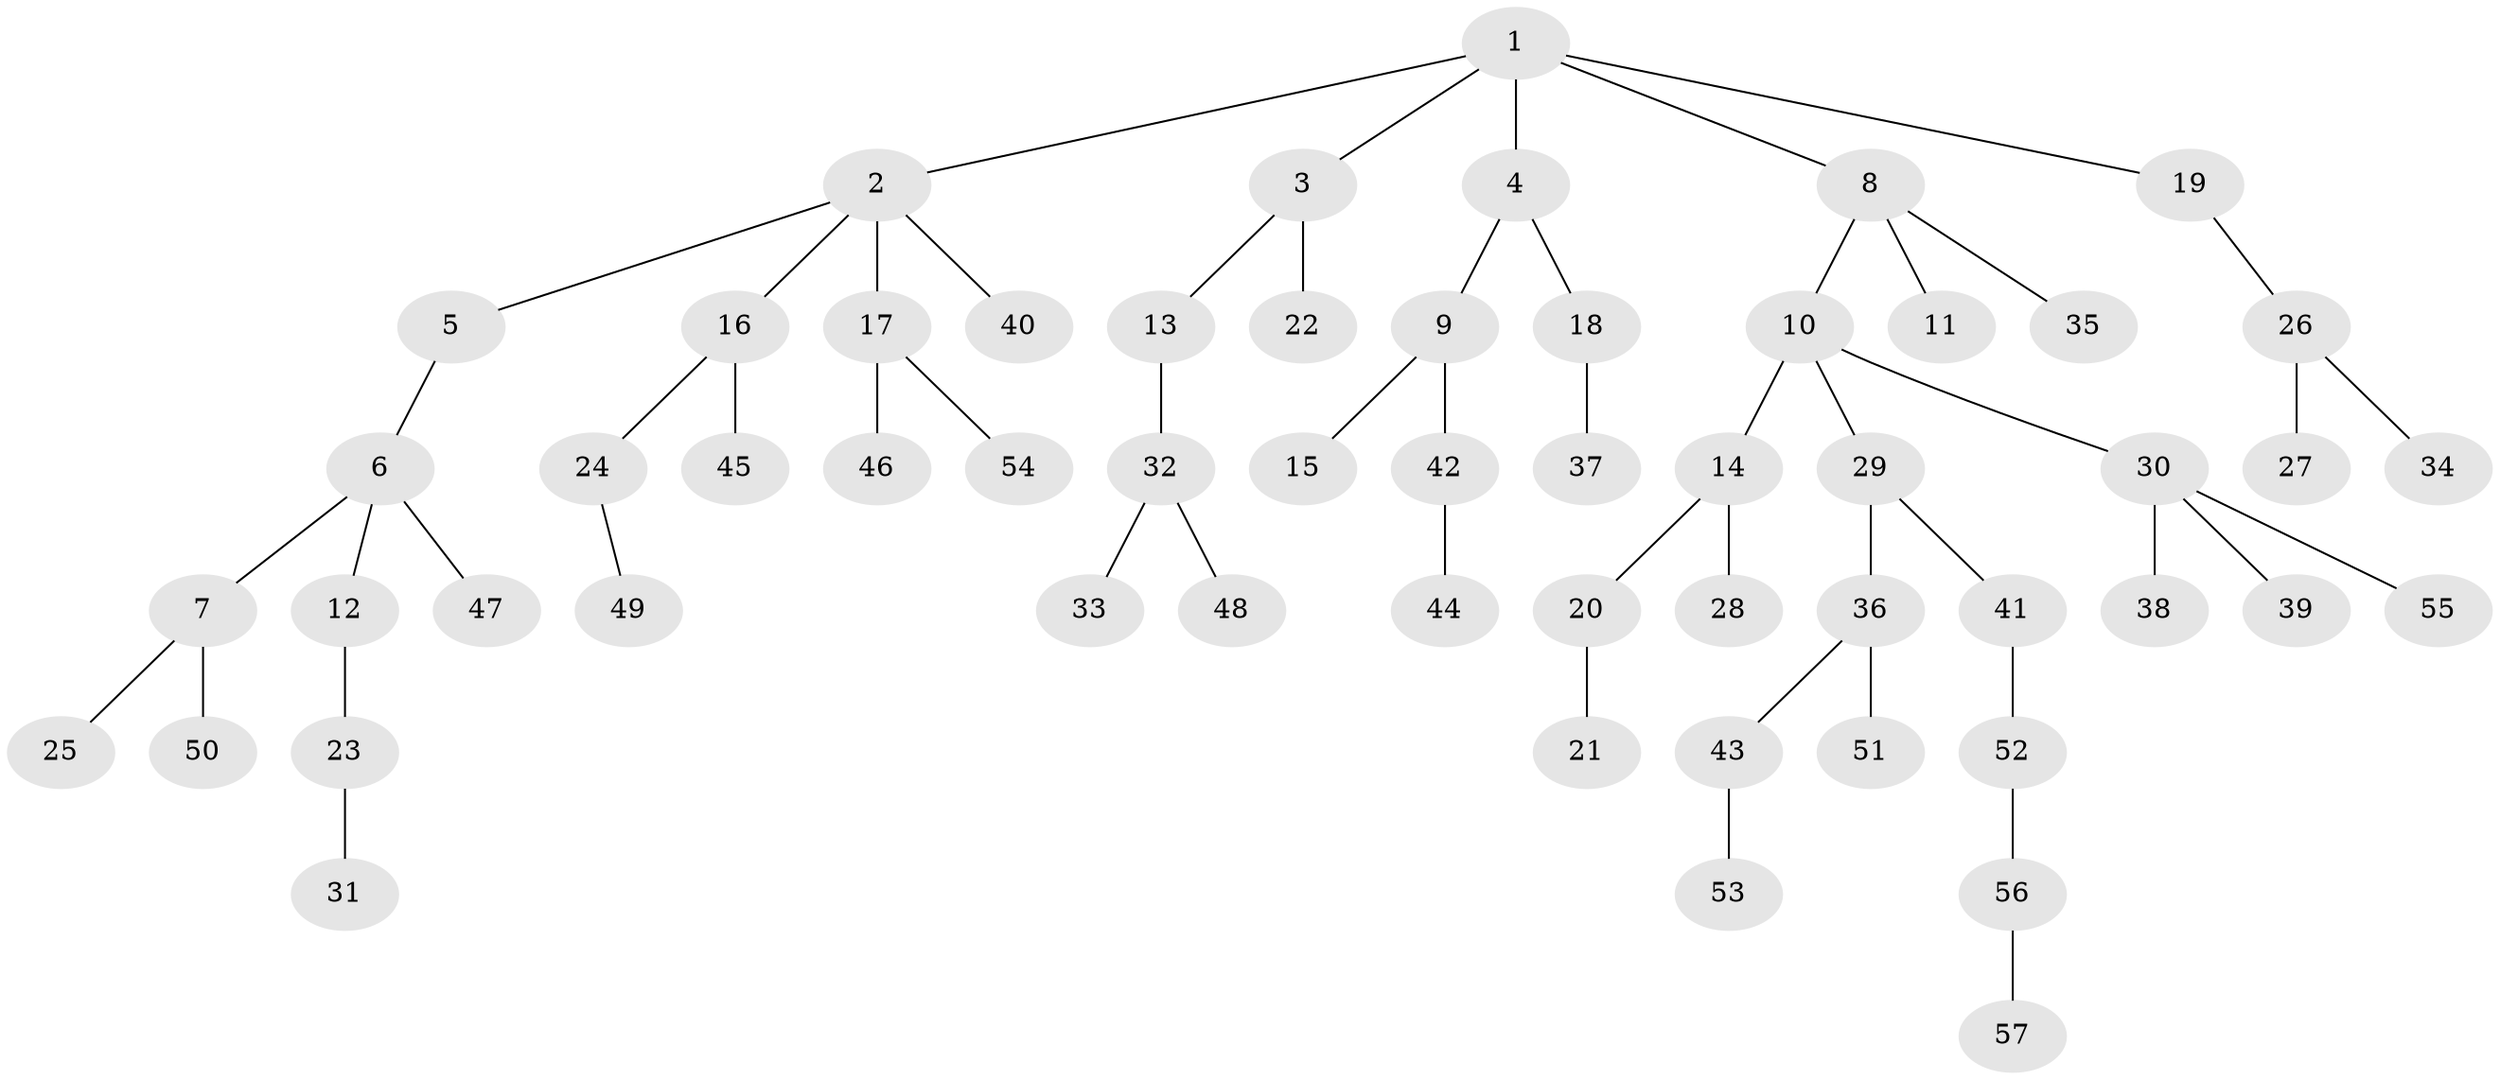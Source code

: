 // coarse degree distribution, {5: 0.05555555555555555, 6: 0.027777777777777776, 2: 0.2777777777777778, 3: 0.1111111111111111, 4: 0.027777777777777776, 1: 0.5}
// Generated by graph-tools (version 1.1) at 2025/42/03/06/25 10:42:02]
// undirected, 57 vertices, 56 edges
graph export_dot {
graph [start="1"]
  node [color=gray90,style=filled];
  1;
  2;
  3;
  4;
  5;
  6;
  7;
  8;
  9;
  10;
  11;
  12;
  13;
  14;
  15;
  16;
  17;
  18;
  19;
  20;
  21;
  22;
  23;
  24;
  25;
  26;
  27;
  28;
  29;
  30;
  31;
  32;
  33;
  34;
  35;
  36;
  37;
  38;
  39;
  40;
  41;
  42;
  43;
  44;
  45;
  46;
  47;
  48;
  49;
  50;
  51;
  52;
  53;
  54;
  55;
  56;
  57;
  1 -- 2;
  1 -- 3;
  1 -- 4;
  1 -- 8;
  1 -- 19;
  2 -- 5;
  2 -- 16;
  2 -- 17;
  2 -- 40;
  3 -- 13;
  3 -- 22;
  4 -- 9;
  4 -- 18;
  5 -- 6;
  6 -- 7;
  6 -- 12;
  6 -- 47;
  7 -- 25;
  7 -- 50;
  8 -- 10;
  8 -- 11;
  8 -- 35;
  9 -- 15;
  9 -- 42;
  10 -- 14;
  10 -- 29;
  10 -- 30;
  12 -- 23;
  13 -- 32;
  14 -- 20;
  14 -- 28;
  16 -- 24;
  16 -- 45;
  17 -- 46;
  17 -- 54;
  18 -- 37;
  19 -- 26;
  20 -- 21;
  23 -- 31;
  24 -- 49;
  26 -- 27;
  26 -- 34;
  29 -- 36;
  29 -- 41;
  30 -- 38;
  30 -- 39;
  30 -- 55;
  32 -- 33;
  32 -- 48;
  36 -- 43;
  36 -- 51;
  41 -- 52;
  42 -- 44;
  43 -- 53;
  52 -- 56;
  56 -- 57;
}
